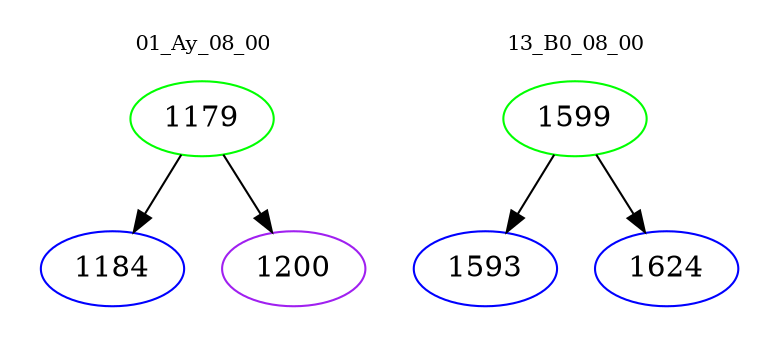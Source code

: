 digraph{
subgraph cluster_0 {
color = white
label = "01_Ay_08_00";
fontsize=10;
T0_1179 [label="1179", color="green"]
T0_1179 -> T0_1184 [color="black"]
T0_1184 [label="1184", color="blue"]
T0_1179 -> T0_1200 [color="black"]
T0_1200 [label="1200", color="purple"]
}
subgraph cluster_1 {
color = white
label = "13_B0_08_00";
fontsize=10;
T1_1599 [label="1599", color="green"]
T1_1599 -> T1_1593 [color="black"]
T1_1593 [label="1593", color="blue"]
T1_1599 -> T1_1624 [color="black"]
T1_1624 [label="1624", color="blue"]
}
}
